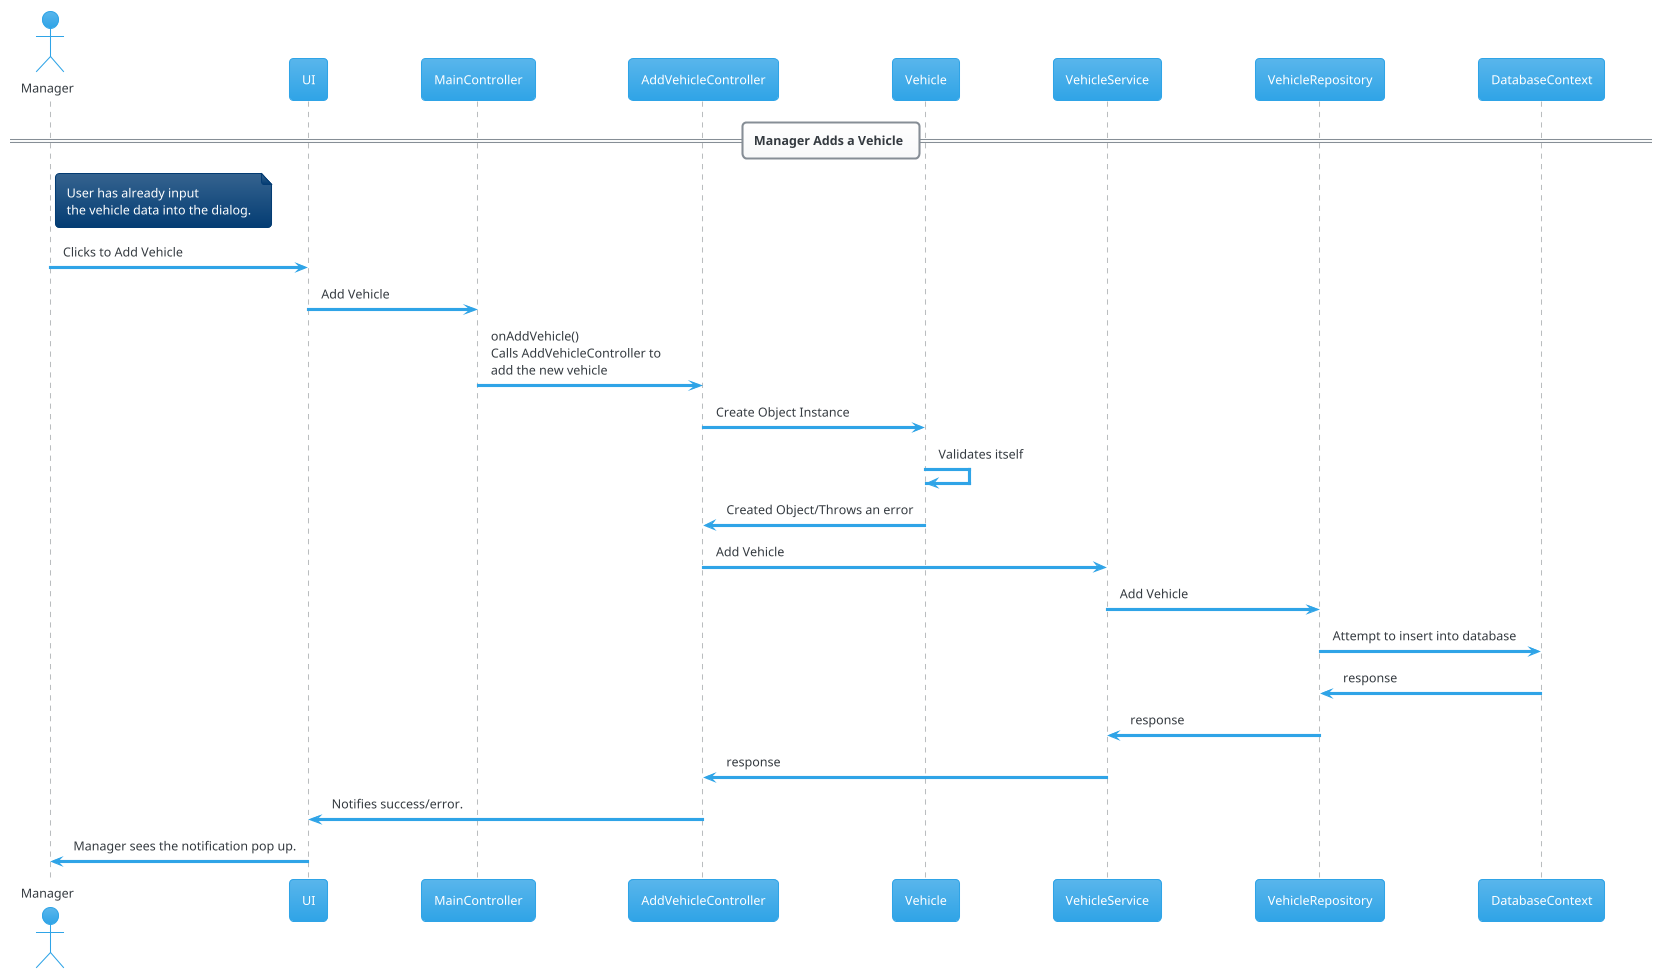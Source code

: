 @startuml
!theme cerulean

actor Manager
participant UI
participant MainController
participant AddVehicleController
participant Vehicle
participant VehicleService
participant VehicleRepository
participant DatabaseContext

== Manager Adds a Vehicle ==
note right of Manager
User has already input
the vehicle data into the dialog.
endnote

Manager -> UI: Clicks to Add Vehicle
UI -> MainController: Add Vehicle
MainController -> AddVehicleController: onAddVehicle()\nCalls AddVehicleController to \nadd the new vehicle
AddVehicleController -> Vehicle: Create Object Instance
Vehicle -> Vehicle: Validates itself
Vehicle -> AddVehicleController: Created Object/Throws an error
AddVehicleController -> VehicleService: Add Vehicle
VehicleService -> VehicleRepository: Add Vehicle
VehicleRepository -> DatabaseContext: Attempt to insert into database
DatabaseContext -> VehicleRepository: response
VehicleRepository -> VehicleService: response
VehicleService -> AddVehicleController: response
AddVehicleController -> UI: Notifies success/error.
UI -> Manager: Manager sees the notification pop up.

@enduml



